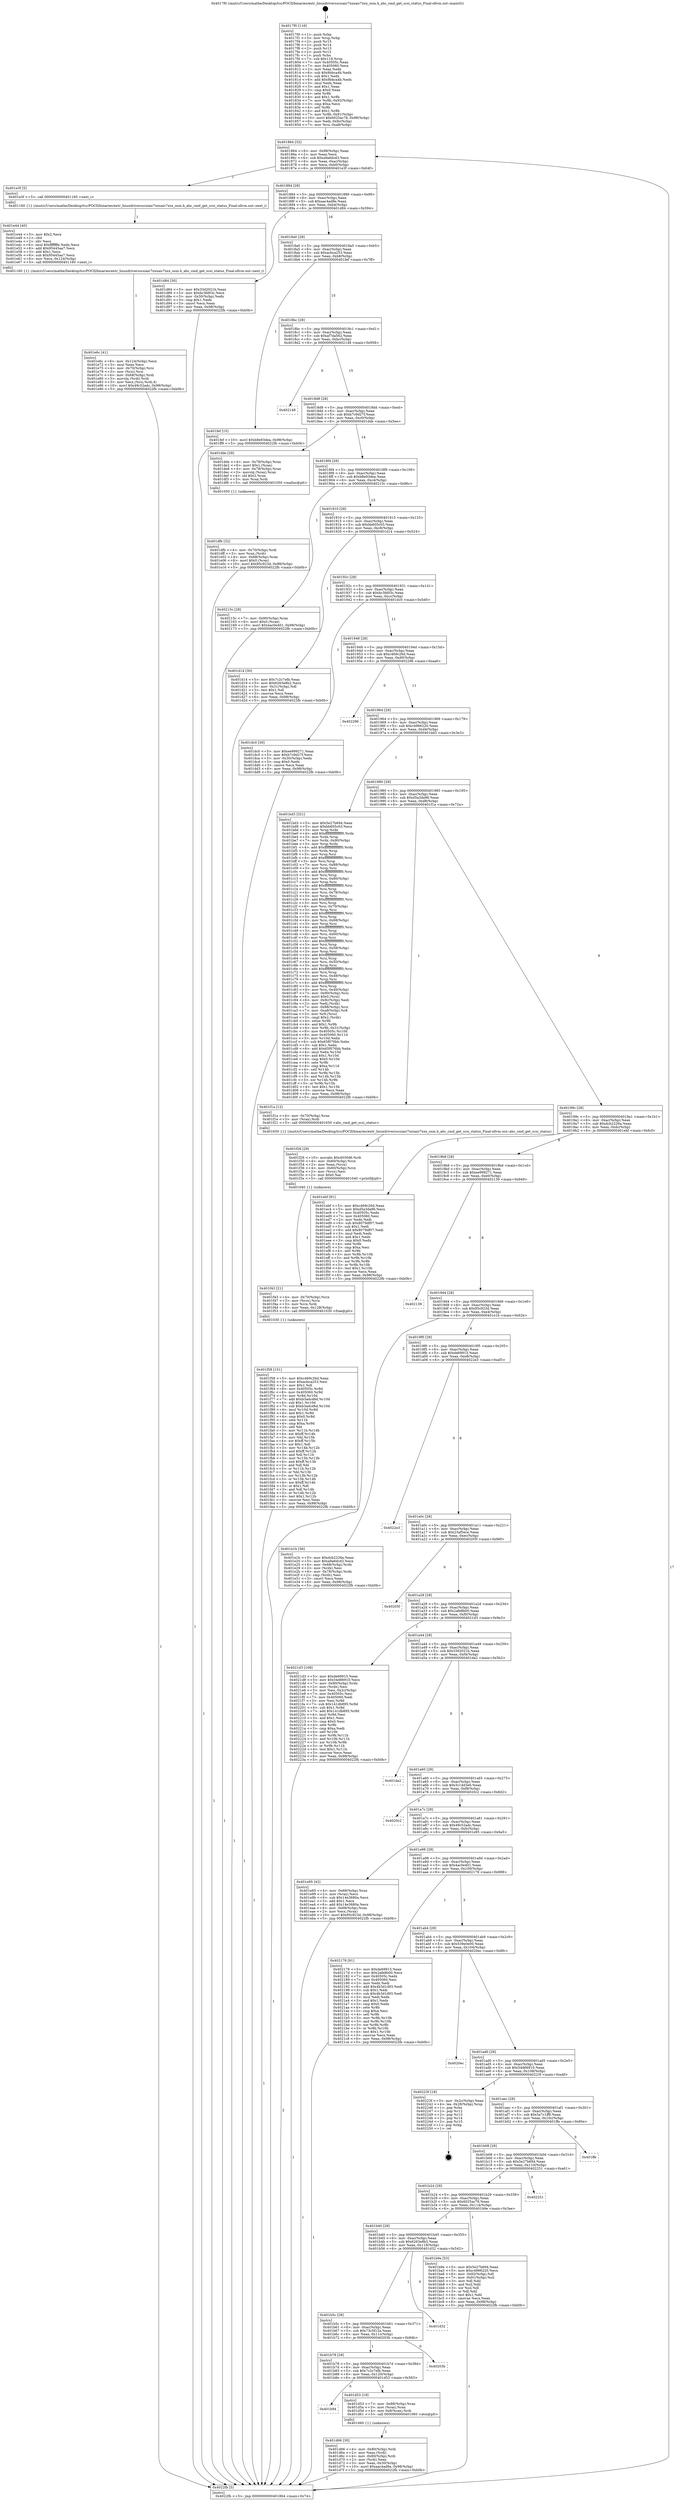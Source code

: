 digraph "0x4017f0" {
  label = "0x4017f0 (/mnt/c/Users/mathe/Desktop/tcc/POCII/binaries/extr_linuxdriversscsiaic7xxxaic7xxx_osm.h_ahc_cmd_get_scsi_status_Final-ollvm.out::main(0))"
  labelloc = "t"
  node[shape=record]

  Entry [label="",width=0.3,height=0.3,shape=circle,fillcolor=black,style=filled]
  "0x401864" [label="{
     0x401864 [32]\l
     | [instrs]\l
     &nbsp;&nbsp;0x401864 \<+6\>: mov -0x98(%rbp),%eax\l
     &nbsp;&nbsp;0x40186a \<+2\>: mov %eax,%ecx\l
     &nbsp;&nbsp;0x40186c \<+6\>: sub $0xa9a6dcd3,%ecx\l
     &nbsp;&nbsp;0x401872 \<+6\>: mov %eax,-0xac(%rbp)\l
     &nbsp;&nbsp;0x401878 \<+6\>: mov %ecx,-0xb0(%rbp)\l
     &nbsp;&nbsp;0x40187e \<+6\>: je 0000000000401e3f \<main+0x64f\>\l
  }"]
  "0x401e3f" [label="{
     0x401e3f [5]\l
     | [instrs]\l
     &nbsp;&nbsp;0x401e3f \<+5\>: call 0000000000401160 \<next_i\>\l
     | [calls]\l
     &nbsp;&nbsp;0x401160 \{1\} (/mnt/c/Users/mathe/Desktop/tcc/POCII/binaries/extr_linuxdriversscsiaic7xxxaic7xxx_osm.h_ahc_cmd_get_scsi_status_Final-ollvm.out::next_i)\l
  }"]
  "0x401884" [label="{
     0x401884 [28]\l
     | [instrs]\l
     &nbsp;&nbsp;0x401884 \<+5\>: jmp 0000000000401889 \<main+0x99\>\l
     &nbsp;&nbsp;0x401889 \<+6\>: mov -0xac(%rbp),%eax\l
     &nbsp;&nbsp;0x40188f \<+5\>: sub $0xaac4ad8e,%eax\l
     &nbsp;&nbsp;0x401894 \<+6\>: mov %eax,-0xb4(%rbp)\l
     &nbsp;&nbsp;0x40189a \<+6\>: je 0000000000401d84 \<main+0x594\>\l
  }"]
  Exit [label="",width=0.3,height=0.3,shape=circle,fillcolor=black,style=filled,peripheries=2]
  "0x401d84" [label="{
     0x401d84 [30]\l
     | [instrs]\l
     &nbsp;&nbsp;0x401d84 \<+5\>: mov $0x33d2021b,%eax\l
     &nbsp;&nbsp;0x401d89 \<+5\>: mov $0xbc3fd03c,%ecx\l
     &nbsp;&nbsp;0x401d8e \<+3\>: mov -0x30(%rbp),%edx\l
     &nbsp;&nbsp;0x401d91 \<+3\>: cmp $0x1,%edx\l
     &nbsp;&nbsp;0x401d94 \<+3\>: cmovl %ecx,%eax\l
     &nbsp;&nbsp;0x401d97 \<+6\>: mov %eax,-0x98(%rbp)\l
     &nbsp;&nbsp;0x401d9d \<+5\>: jmp 00000000004022fb \<main+0xb0b\>\l
  }"]
  "0x4018a0" [label="{
     0x4018a0 [28]\l
     | [instrs]\l
     &nbsp;&nbsp;0x4018a0 \<+5\>: jmp 00000000004018a5 \<main+0xb5\>\l
     &nbsp;&nbsp;0x4018a5 \<+6\>: mov -0xac(%rbp),%eax\l
     &nbsp;&nbsp;0x4018ab \<+5\>: sub $0xacbca253,%eax\l
     &nbsp;&nbsp;0x4018b0 \<+6\>: mov %eax,-0xb8(%rbp)\l
     &nbsp;&nbsp;0x4018b6 \<+6\>: je 0000000000401fef \<main+0x7ff\>\l
  }"]
  "0x401f58" [label="{
     0x401f58 [151]\l
     | [instrs]\l
     &nbsp;&nbsp;0x401f58 \<+5\>: mov $0xc469c26d,%eax\l
     &nbsp;&nbsp;0x401f5d \<+5\>: mov $0xacbca253,%esi\l
     &nbsp;&nbsp;0x401f62 \<+2\>: mov $0x1,%dl\l
     &nbsp;&nbsp;0x401f64 \<+8\>: mov 0x40505c,%r8d\l
     &nbsp;&nbsp;0x401f6c \<+8\>: mov 0x405060,%r9d\l
     &nbsp;&nbsp;0x401f74 \<+3\>: mov %r8d,%r10d\l
     &nbsp;&nbsp;0x401f77 \<+7\>: add $0xb3adcd6d,%r10d\l
     &nbsp;&nbsp;0x401f7e \<+4\>: sub $0x1,%r10d\l
     &nbsp;&nbsp;0x401f82 \<+7\>: sub $0xb3adcd6d,%r10d\l
     &nbsp;&nbsp;0x401f89 \<+4\>: imul %r10d,%r8d\l
     &nbsp;&nbsp;0x401f8d \<+4\>: and $0x1,%r8d\l
     &nbsp;&nbsp;0x401f91 \<+4\>: cmp $0x0,%r8d\l
     &nbsp;&nbsp;0x401f95 \<+4\>: sete %r11b\l
     &nbsp;&nbsp;0x401f99 \<+4\>: cmp $0xa,%r9d\l
     &nbsp;&nbsp;0x401f9d \<+3\>: setl %bl\l
     &nbsp;&nbsp;0x401fa0 \<+3\>: mov %r11b,%r14b\l
     &nbsp;&nbsp;0x401fa3 \<+4\>: xor $0xff,%r14b\l
     &nbsp;&nbsp;0x401fa7 \<+3\>: mov %bl,%r15b\l
     &nbsp;&nbsp;0x401faa \<+4\>: xor $0xff,%r15b\l
     &nbsp;&nbsp;0x401fae \<+3\>: xor $0x1,%dl\l
     &nbsp;&nbsp;0x401fb1 \<+3\>: mov %r14b,%r12b\l
     &nbsp;&nbsp;0x401fb4 \<+4\>: and $0xff,%r12b\l
     &nbsp;&nbsp;0x401fb8 \<+3\>: and %dl,%r11b\l
     &nbsp;&nbsp;0x401fbb \<+3\>: mov %r15b,%r13b\l
     &nbsp;&nbsp;0x401fbe \<+4\>: and $0xff,%r13b\l
     &nbsp;&nbsp;0x401fc2 \<+2\>: and %dl,%bl\l
     &nbsp;&nbsp;0x401fc4 \<+3\>: or %r11b,%r12b\l
     &nbsp;&nbsp;0x401fc7 \<+3\>: or %bl,%r13b\l
     &nbsp;&nbsp;0x401fca \<+3\>: xor %r13b,%r12b\l
     &nbsp;&nbsp;0x401fcd \<+3\>: or %r15b,%r14b\l
     &nbsp;&nbsp;0x401fd0 \<+4\>: xor $0xff,%r14b\l
     &nbsp;&nbsp;0x401fd4 \<+3\>: or $0x1,%dl\l
     &nbsp;&nbsp;0x401fd7 \<+3\>: and %dl,%r14b\l
     &nbsp;&nbsp;0x401fda \<+3\>: or %r14b,%r12b\l
     &nbsp;&nbsp;0x401fdd \<+4\>: test $0x1,%r12b\l
     &nbsp;&nbsp;0x401fe1 \<+3\>: cmovne %esi,%eax\l
     &nbsp;&nbsp;0x401fe4 \<+6\>: mov %eax,-0x98(%rbp)\l
     &nbsp;&nbsp;0x401fea \<+5\>: jmp 00000000004022fb \<main+0xb0b\>\l
  }"]
  "0x401fef" [label="{
     0x401fef [15]\l
     | [instrs]\l
     &nbsp;&nbsp;0x401fef \<+10\>: movl $0xb8e93dea,-0x98(%rbp)\l
     &nbsp;&nbsp;0x401ff9 \<+5\>: jmp 00000000004022fb \<main+0xb0b\>\l
  }"]
  "0x4018bc" [label="{
     0x4018bc [28]\l
     | [instrs]\l
     &nbsp;&nbsp;0x4018bc \<+5\>: jmp 00000000004018c1 \<main+0xd1\>\l
     &nbsp;&nbsp;0x4018c1 \<+6\>: mov -0xac(%rbp),%eax\l
     &nbsp;&nbsp;0x4018c7 \<+5\>: sub $0xaf7da562,%eax\l
     &nbsp;&nbsp;0x4018cc \<+6\>: mov %eax,-0xbc(%rbp)\l
     &nbsp;&nbsp;0x4018d2 \<+6\>: je 0000000000402148 \<main+0x958\>\l
  }"]
  "0x401f43" [label="{
     0x401f43 [21]\l
     | [instrs]\l
     &nbsp;&nbsp;0x401f43 \<+4\>: mov -0x70(%rbp),%rcx\l
     &nbsp;&nbsp;0x401f47 \<+3\>: mov (%rcx),%rcx\l
     &nbsp;&nbsp;0x401f4a \<+3\>: mov %rcx,%rdi\l
     &nbsp;&nbsp;0x401f4d \<+6\>: mov %eax,-0x128(%rbp)\l
     &nbsp;&nbsp;0x401f53 \<+5\>: call 0000000000401030 \<free@plt\>\l
     | [calls]\l
     &nbsp;&nbsp;0x401030 \{1\} (unknown)\l
  }"]
  "0x402148" [label="{
     0x402148\l
  }", style=dashed]
  "0x4018d8" [label="{
     0x4018d8 [28]\l
     | [instrs]\l
     &nbsp;&nbsp;0x4018d8 \<+5\>: jmp 00000000004018dd \<main+0xed\>\l
     &nbsp;&nbsp;0x4018dd \<+6\>: mov -0xac(%rbp),%eax\l
     &nbsp;&nbsp;0x4018e3 \<+5\>: sub $0xb7c9d27f,%eax\l
     &nbsp;&nbsp;0x4018e8 \<+6\>: mov %eax,-0xc0(%rbp)\l
     &nbsp;&nbsp;0x4018ee \<+6\>: je 0000000000401dde \<main+0x5ee\>\l
  }"]
  "0x401f26" [label="{
     0x401f26 [29]\l
     | [instrs]\l
     &nbsp;&nbsp;0x401f26 \<+10\>: movabs $0x4030d6,%rdi\l
     &nbsp;&nbsp;0x401f30 \<+4\>: mov -0x60(%rbp),%rcx\l
     &nbsp;&nbsp;0x401f34 \<+2\>: mov %eax,(%rcx)\l
     &nbsp;&nbsp;0x401f36 \<+4\>: mov -0x60(%rbp),%rcx\l
     &nbsp;&nbsp;0x401f3a \<+2\>: mov (%rcx),%esi\l
     &nbsp;&nbsp;0x401f3c \<+2\>: mov $0x0,%al\l
     &nbsp;&nbsp;0x401f3e \<+5\>: call 0000000000401040 \<printf@plt\>\l
     | [calls]\l
     &nbsp;&nbsp;0x401040 \{1\} (unknown)\l
  }"]
  "0x401dde" [label="{
     0x401dde [29]\l
     | [instrs]\l
     &nbsp;&nbsp;0x401dde \<+4\>: mov -0x78(%rbp),%rax\l
     &nbsp;&nbsp;0x401de2 \<+6\>: movl $0x1,(%rax)\l
     &nbsp;&nbsp;0x401de8 \<+4\>: mov -0x78(%rbp),%rax\l
     &nbsp;&nbsp;0x401dec \<+3\>: movslq (%rax),%rax\l
     &nbsp;&nbsp;0x401def \<+4\>: shl $0x2,%rax\l
     &nbsp;&nbsp;0x401df3 \<+3\>: mov %rax,%rdi\l
     &nbsp;&nbsp;0x401df6 \<+5\>: call 0000000000401050 \<malloc@plt\>\l
     | [calls]\l
     &nbsp;&nbsp;0x401050 \{1\} (unknown)\l
  }"]
  "0x4018f4" [label="{
     0x4018f4 [28]\l
     | [instrs]\l
     &nbsp;&nbsp;0x4018f4 \<+5\>: jmp 00000000004018f9 \<main+0x109\>\l
     &nbsp;&nbsp;0x4018f9 \<+6\>: mov -0xac(%rbp),%eax\l
     &nbsp;&nbsp;0x4018ff \<+5\>: sub $0xb8e93dea,%eax\l
     &nbsp;&nbsp;0x401904 \<+6\>: mov %eax,-0xc4(%rbp)\l
     &nbsp;&nbsp;0x40190a \<+6\>: je 000000000040215c \<main+0x96c\>\l
  }"]
  "0x401e6c" [label="{
     0x401e6c [41]\l
     | [instrs]\l
     &nbsp;&nbsp;0x401e6c \<+6\>: mov -0x124(%rbp),%ecx\l
     &nbsp;&nbsp;0x401e72 \<+3\>: imul %eax,%ecx\l
     &nbsp;&nbsp;0x401e75 \<+4\>: mov -0x70(%rbp),%rsi\l
     &nbsp;&nbsp;0x401e79 \<+3\>: mov (%rsi),%rsi\l
     &nbsp;&nbsp;0x401e7c \<+4\>: mov -0x68(%rbp),%rdi\l
     &nbsp;&nbsp;0x401e80 \<+3\>: movslq (%rdi),%rdi\l
     &nbsp;&nbsp;0x401e83 \<+3\>: mov %ecx,(%rsi,%rdi,4)\l
     &nbsp;&nbsp;0x401e86 \<+10\>: movl $0x49c52adc,-0x98(%rbp)\l
     &nbsp;&nbsp;0x401e90 \<+5\>: jmp 00000000004022fb \<main+0xb0b\>\l
  }"]
  "0x40215c" [label="{
     0x40215c [28]\l
     | [instrs]\l
     &nbsp;&nbsp;0x40215c \<+7\>: mov -0x90(%rbp),%rax\l
     &nbsp;&nbsp;0x402163 \<+6\>: movl $0x0,(%rax)\l
     &nbsp;&nbsp;0x402169 \<+10\>: movl $0x4ac0e401,-0x98(%rbp)\l
     &nbsp;&nbsp;0x402173 \<+5\>: jmp 00000000004022fb \<main+0xb0b\>\l
  }"]
  "0x401910" [label="{
     0x401910 [28]\l
     | [instrs]\l
     &nbsp;&nbsp;0x401910 \<+5\>: jmp 0000000000401915 \<main+0x125\>\l
     &nbsp;&nbsp;0x401915 \<+6\>: mov -0xac(%rbp),%eax\l
     &nbsp;&nbsp;0x40191b \<+5\>: sub $0xbb605c03,%eax\l
     &nbsp;&nbsp;0x401920 \<+6\>: mov %eax,-0xc8(%rbp)\l
     &nbsp;&nbsp;0x401926 \<+6\>: je 0000000000401d14 \<main+0x524\>\l
  }"]
  "0x401e44" [label="{
     0x401e44 [40]\l
     | [instrs]\l
     &nbsp;&nbsp;0x401e44 \<+5\>: mov $0x2,%ecx\l
     &nbsp;&nbsp;0x401e49 \<+1\>: cltd\l
     &nbsp;&nbsp;0x401e4a \<+2\>: idiv %ecx\l
     &nbsp;&nbsp;0x401e4c \<+6\>: imul $0xfffffffe,%edx,%ecx\l
     &nbsp;&nbsp;0x401e52 \<+6\>: add $0x95445aa7,%ecx\l
     &nbsp;&nbsp;0x401e58 \<+3\>: add $0x1,%ecx\l
     &nbsp;&nbsp;0x401e5b \<+6\>: sub $0x95445aa7,%ecx\l
     &nbsp;&nbsp;0x401e61 \<+6\>: mov %ecx,-0x124(%rbp)\l
     &nbsp;&nbsp;0x401e67 \<+5\>: call 0000000000401160 \<next_i\>\l
     | [calls]\l
     &nbsp;&nbsp;0x401160 \{1\} (/mnt/c/Users/mathe/Desktop/tcc/POCII/binaries/extr_linuxdriversscsiaic7xxxaic7xxx_osm.h_ahc_cmd_get_scsi_status_Final-ollvm.out::next_i)\l
  }"]
  "0x401d14" [label="{
     0x401d14 [30]\l
     | [instrs]\l
     &nbsp;&nbsp;0x401d14 \<+5\>: mov $0x7c2c7efb,%eax\l
     &nbsp;&nbsp;0x401d19 \<+5\>: mov $0x6263e8b2,%ecx\l
     &nbsp;&nbsp;0x401d1e \<+3\>: mov -0x31(%rbp),%dl\l
     &nbsp;&nbsp;0x401d21 \<+3\>: test $0x1,%dl\l
     &nbsp;&nbsp;0x401d24 \<+3\>: cmovne %ecx,%eax\l
     &nbsp;&nbsp;0x401d27 \<+6\>: mov %eax,-0x98(%rbp)\l
     &nbsp;&nbsp;0x401d2d \<+5\>: jmp 00000000004022fb \<main+0xb0b\>\l
  }"]
  "0x40192c" [label="{
     0x40192c [28]\l
     | [instrs]\l
     &nbsp;&nbsp;0x40192c \<+5\>: jmp 0000000000401931 \<main+0x141\>\l
     &nbsp;&nbsp;0x401931 \<+6\>: mov -0xac(%rbp),%eax\l
     &nbsp;&nbsp;0x401937 \<+5\>: sub $0xbc3fd03c,%eax\l
     &nbsp;&nbsp;0x40193c \<+6\>: mov %eax,-0xcc(%rbp)\l
     &nbsp;&nbsp;0x401942 \<+6\>: je 0000000000401dc0 \<main+0x5d0\>\l
  }"]
  "0x401dfb" [label="{
     0x401dfb [32]\l
     | [instrs]\l
     &nbsp;&nbsp;0x401dfb \<+4\>: mov -0x70(%rbp),%rdi\l
     &nbsp;&nbsp;0x401dff \<+3\>: mov %rax,(%rdi)\l
     &nbsp;&nbsp;0x401e02 \<+4\>: mov -0x68(%rbp),%rax\l
     &nbsp;&nbsp;0x401e06 \<+6\>: movl $0x0,(%rax)\l
     &nbsp;&nbsp;0x401e0c \<+10\>: movl $0x95c923d,-0x98(%rbp)\l
     &nbsp;&nbsp;0x401e16 \<+5\>: jmp 00000000004022fb \<main+0xb0b\>\l
  }"]
  "0x401dc0" [label="{
     0x401dc0 [30]\l
     | [instrs]\l
     &nbsp;&nbsp;0x401dc0 \<+5\>: mov $0xee999271,%eax\l
     &nbsp;&nbsp;0x401dc5 \<+5\>: mov $0xb7c9d27f,%ecx\l
     &nbsp;&nbsp;0x401dca \<+3\>: mov -0x30(%rbp),%edx\l
     &nbsp;&nbsp;0x401dcd \<+3\>: cmp $0x0,%edx\l
     &nbsp;&nbsp;0x401dd0 \<+3\>: cmove %ecx,%eax\l
     &nbsp;&nbsp;0x401dd3 \<+6\>: mov %eax,-0x98(%rbp)\l
     &nbsp;&nbsp;0x401dd9 \<+5\>: jmp 00000000004022fb \<main+0xb0b\>\l
  }"]
  "0x401948" [label="{
     0x401948 [28]\l
     | [instrs]\l
     &nbsp;&nbsp;0x401948 \<+5\>: jmp 000000000040194d \<main+0x15d\>\l
     &nbsp;&nbsp;0x40194d \<+6\>: mov -0xac(%rbp),%eax\l
     &nbsp;&nbsp;0x401953 \<+5\>: sub $0xc469c26d,%eax\l
     &nbsp;&nbsp;0x401958 \<+6\>: mov %eax,-0xd0(%rbp)\l
     &nbsp;&nbsp;0x40195e \<+6\>: je 0000000000402296 \<main+0xaa6\>\l
  }"]
  "0x401d66" [label="{
     0x401d66 [30]\l
     | [instrs]\l
     &nbsp;&nbsp;0x401d66 \<+4\>: mov -0x80(%rbp),%rdi\l
     &nbsp;&nbsp;0x401d6a \<+2\>: mov %eax,(%rdi)\l
     &nbsp;&nbsp;0x401d6c \<+4\>: mov -0x80(%rbp),%rdi\l
     &nbsp;&nbsp;0x401d70 \<+2\>: mov (%rdi),%eax\l
     &nbsp;&nbsp;0x401d72 \<+3\>: mov %eax,-0x30(%rbp)\l
     &nbsp;&nbsp;0x401d75 \<+10\>: movl $0xaac4ad8e,-0x98(%rbp)\l
     &nbsp;&nbsp;0x401d7f \<+5\>: jmp 00000000004022fb \<main+0xb0b\>\l
  }"]
  "0x402296" [label="{
     0x402296\l
  }", style=dashed]
  "0x401964" [label="{
     0x401964 [28]\l
     | [instrs]\l
     &nbsp;&nbsp;0x401964 \<+5\>: jmp 0000000000401969 \<main+0x179\>\l
     &nbsp;&nbsp;0x401969 \<+6\>: mov -0xac(%rbp),%eax\l
     &nbsp;&nbsp;0x40196f \<+5\>: sub $0xc4966220,%eax\l
     &nbsp;&nbsp;0x401974 \<+6\>: mov %eax,-0xd4(%rbp)\l
     &nbsp;&nbsp;0x40197a \<+6\>: je 0000000000401bd3 \<main+0x3e3\>\l
  }"]
  "0x401b94" [label="{
     0x401b94\l
  }", style=dashed]
  "0x401bd3" [label="{
     0x401bd3 [321]\l
     | [instrs]\l
     &nbsp;&nbsp;0x401bd3 \<+5\>: mov $0x5e27b694,%eax\l
     &nbsp;&nbsp;0x401bd8 \<+5\>: mov $0xbb605c03,%ecx\l
     &nbsp;&nbsp;0x401bdd \<+3\>: mov %rsp,%rdx\l
     &nbsp;&nbsp;0x401be0 \<+4\>: add $0xfffffffffffffff0,%rdx\l
     &nbsp;&nbsp;0x401be4 \<+3\>: mov %rdx,%rsp\l
     &nbsp;&nbsp;0x401be7 \<+7\>: mov %rdx,-0x90(%rbp)\l
     &nbsp;&nbsp;0x401bee \<+3\>: mov %rsp,%rdx\l
     &nbsp;&nbsp;0x401bf1 \<+4\>: add $0xfffffffffffffff0,%rdx\l
     &nbsp;&nbsp;0x401bf5 \<+3\>: mov %rdx,%rsp\l
     &nbsp;&nbsp;0x401bf8 \<+3\>: mov %rsp,%rsi\l
     &nbsp;&nbsp;0x401bfb \<+4\>: add $0xfffffffffffffff0,%rsi\l
     &nbsp;&nbsp;0x401bff \<+3\>: mov %rsi,%rsp\l
     &nbsp;&nbsp;0x401c02 \<+7\>: mov %rsi,-0x88(%rbp)\l
     &nbsp;&nbsp;0x401c09 \<+3\>: mov %rsp,%rsi\l
     &nbsp;&nbsp;0x401c0c \<+4\>: add $0xfffffffffffffff0,%rsi\l
     &nbsp;&nbsp;0x401c10 \<+3\>: mov %rsi,%rsp\l
     &nbsp;&nbsp;0x401c13 \<+4\>: mov %rsi,-0x80(%rbp)\l
     &nbsp;&nbsp;0x401c17 \<+3\>: mov %rsp,%rsi\l
     &nbsp;&nbsp;0x401c1a \<+4\>: add $0xfffffffffffffff0,%rsi\l
     &nbsp;&nbsp;0x401c1e \<+3\>: mov %rsi,%rsp\l
     &nbsp;&nbsp;0x401c21 \<+4\>: mov %rsi,-0x78(%rbp)\l
     &nbsp;&nbsp;0x401c25 \<+3\>: mov %rsp,%rsi\l
     &nbsp;&nbsp;0x401c28 \<+4\>: add $0xfffffffffffffff0,%rsi\l
     &nbsp;&nbsp;0x401c2c \<+3\>: mov %rsi,%rsp\l
     &nbsp;&nbsp;0x401c2f \<+4\>: mov %rsi,-0x70(%rbp)\l
     &nbsp;&nbsp;0x401c33 \<+3\>: mov %rsp,%rsi\l
     &nbsp;&nbsp;0x401c36 \<+4\>: add $0xfffffffffffffff0,%rsi\l
     &nbsp;&nbsp;0x401c3a \<+3\>: mov %rsi,%rsp\l
     &nbsp;&nbsp;0x401c3d \<+4\>: mov %rsi,-0x68(%rbp)\l
     &nbsp;&nbsp;0x401c41 \<+3\>: mov %rsp,%rsi\l
     &nbsp;&nbsp;0x401c44 \<+4\>: add $0xfffffffffffffff0,%rsi\l
     &nbsp;&nbsp;0x401c48 \<+3\>: mov %rsi,%rsp\l
     &nbsp;&nbsp;0x401c4b \<+4\>: mov %rsi,-0x60(%rbp)\l
     &nbsp;&nbsp;0x401c4f \<+3\>: mov %rsp,%rsi\l
     &nbsp;&nbsp;0x401c52 \<+4\>: add $0xfffffffffffffff0,%rsi\l
     &nbsp;&nbsp;0x401c56 \<+3\>: mov %rsi,%rsp\l
     &nbsp;&nbsp;0x401c59 \<+4\>: mov %rsi,-0x58(%rbp)\l
     &nbsp;&nbsp;0x401c5d \<+3\>: mov %rsp,%rsi\l
     &nbsp;&nbsp;0x401c60 \<+4\>: add $0xfffffffffffffff0,%rsi\l
     &nbsp;&nbsp;0x401c64 \<+3\>: mov %rsi,%rsp\l
     &nbsp;&nbsp;0x401c67 \<+4\>: mov %rsi,-0x50(%rbp)\l
     &nbsp;&nbsp;0x401c6b \<+3\>: mov %rsp,%rsi\l
     &nbsp;&nbsp;0x401c6e \<+4\>: add $0xfffffffffffffff0,%rsi\l
     &nbsp;&nbsp;0x401c72 \<+3\>: mov %rsi,%rsp\l
     &nbsp;&nbsp;0x401c75 \<+4\>: mov %rsi,-0x48(%rbp)\l
     &nbsp;&nbsp;0x401c79 \<+3\>: mov %rsp,%rsi\l
     &nbsp;&nbsp;0x401c7c \<+4\>: add $0xfffffffffffffff0,%rsi\l
     &nbsp;&nbsp;0x401c80 \<+3\>: mov %rsi,%rsp\l
     &nbsp;&nbsp;0x401c83 \<+4\>: mov %rsi,-0x40(%rbp)\l
     &nbsp;&nbsp;0x401c87 \<+7\>: mov -0x90(%rbp),%rsi\l
     &nbsp;&nbsp;0x401c8e \<+6\>: movl $0x0,(%rsi)\l
     &nbsp;&nbsp;0x401c94 \<+6\>: mov -0x9c(%rbp),%edi\l
     &nbsp;&nbsp;0x401c9a \<+2\>: mov %edi,(%rdx)\l
     &nbsp;&nbsp;0x401c9c \<+7\>: mov -0x88(%rbp),%rsi\l
     &nbsp;&nbsp;0x401ca3 \<+7\>: mov -0xa8(%rbp),%r8\l
     &nbsp;&nbsp;0x401caa \<+3\>: mov %r8,(%rsi)\l
     &nbsp;&nbsp;0x401cad \<+3\>: cmpl $0x2,(%rdx)\l
     &nbsp;&nbsp;0x401cb0 \<+4\>: setne %r9b\l
     &nbsp;&nbsp;0x401cb4 \<+4\>: and $0x1,%r9b\l
     &nbsp;&nbsp;0x401cb8 \<+4\>: mov %r9b,-0x31(%rbp)\l
     &nbsp;&nbsp;0x401cbc \<+8\>: mov 0x40505c,%r10d\l
     &nbsp;&nbsp;0x401cc4 \<+8\>: mov 0x405060,%r11d\l
     &nbsp;&nbsp;0x401ccc \<+3\>: mov %r10d,%ebx\l
     &nbsp;&nbsp;0x401ccf \<+6\>: sub $0x65f076bb,%ebx\l
     &nbsp;&nbsp;0x401cd5 \<+3\>: sub $0x1,%ebx\l
     &nbsp;&nbsp;0x401cd8 \<+6\>: add $0x65f076bb,%ebx\l
     &nbsp;&nbsp;0x401cde \<+4\>: imul %ebx,%r10d\l
     &nbsp;&nbsp;0x401ce2 \<+4\>: and $0x1,%r10d\l
     &nbsp;&nbsp;0x401ce6 \<+4\>: cmp $0x0,%r10d\l
     &nbsp;&nbsp;0x401cea \<+4\>: sete %r9b\l
     &nbsp;&nbsp;0x401cee \<+4\>: cmp $0xa,%r11d\l
     &nbsp;&nbsp;0x401cf2 \<+4\>: setl %r14b\l
     &nbsp;&nbsp;0x401cf6 \<+3\>: mov %r9b,%r15b\l
     &nbsp;&nbsp;0x401cf9 \<+3\>: and %r14b,%r15b\l
     &nbsp;&nbsp;0x401cfc \<+3\>: xor %r14b,%r9b\l
     &nbsp;&nbsp;0x401cff \<+3\>: or %r9b,%r15b\l
     &nbsp;&nbsp;0x401d02 \<+4\>: test $0x1,%r15b\l
     &nbsp;&nbsp;0x401d06 \<+3\>: cmovne %ecx,%eax\l
     &nbsp;&nbsp;0x401d09 \<+6\>: mov %eax,-0x98(%rbp)\l
     &nbsp;&nbsp;0x401d0f \<+5\>: jmp 00000000004022fb \<main+0xb0b\>\l
  }"]
  "0x401980" [label="{
     0x401980 [28]\l
     | [instrs]\l
     &nbsp;&nbsp;0x401980 \<+5\>: jmp 0000000000401985 \<main+0x195\>\l
     &nbsp;&nbsp;0x401985 \<+6\>: mov -0xac(%rbp),%eax\l
     &nbsp;&nbsp;0x40198b \<+5\>: sub $0xd5a3da96,%eax\l
     &nbsp;&nbsp;0x401990 \<+6\>: mov %eax,-0xd8(%rbp)\l
     &nbsp;&nbsp;0x401996 \<+6\>: je 0000000000401f1a \<main+0x72a\>\l
  }"]
  "0x401d53" [label="{
     0x401d53 [19]\l
     | [instrs]\l
     &nbsp;&nbsp;0x401d53 \<+7\>: mov -0x88(%rbp),%rax\l
     &nbsp;&nbsp;0x401d5a \<+3\>: mov (%rax),%rax\l
     &nbsp;&nbsp;0x401d5d \<+4\>: mov 0x8(%rax),%rdi\l
     &nbsp;&nbsp;0x401d61 \<+5\>: call 0000000000401060 \<atoi@plt\>\l
     | [calls]\l
     &nbsp;&nbsp;0x401060 \{1\} (unknown)\l
  }"]
  "0x401f1a" [label="{
     0x401f1a [12]\l
     | [instrs]\l
     &nbsp;&nbsp;0x401f1a \<+4\>: mov -0x70(%rbp),%rax\l
     &nbsp;&nbsp;0x401f1e \<+3\>: mov (%rax),%rdi\l
     &nbsp;&nbsp;0x401f21 \<+5\>: call 0000000000401650 \<ahc_cmd_get_scsi_status\>\l
     | [calls]\l
     &nbsp;&nbsp;0x401650 \{1\} (/mnt/c/Users/mathe/Desktop/tcc/POCII/binaries/extr_linuxdriversscsiaic7xxxaic7xxx_osm.h_ahc_cmd_get_scsi_status_Final-ollvm.out::ahc_cmd_get_scsi_status)\l
  }"]
  "0x40199c" [label="{
     0x40199c [28]\l
     | [instrs]\l
     &nbsp;&nbsp;0x40199c \<+5\>: jmp 00000000004019a1 \<main+0x1b1\>\l
     &nbsp;&nbsp;0x4019a1 \<+6\>: mov -0xac(%rbp),%eax\l
     &nbsp;&nbsp;0x4019a7 \<+5\>: sub $0xdcb2226a,%eax\l
     &nbsp;&nbsp;0x4019ac \<+6\>: mov %eax,-0xdc(%rbp)\l
     &nbsp;&nbsp;0x4019b2 \<+6\>: je 0000000000401ebf \<main+0x6cf\>\l
  }"]
  "0x401b78" [label="{
     0x401b78 [28]\l
     | [instrs]\l
     &nbsp;&nbsp;0x401b78 \<+5\>: jmp 0000000000401b7d \<main+0x38d\>\l
     &nbsp;&nbsp;0x401b7d \<+6\>: mov -0xac(%rbp),%eax\l
     &nbsp;&nbsp;0x401b83 \<+5\>: sub $0x7c2c7efb,%eax\l
     &nbsp;&nbsp;0x401b88 \<+6\>: mov %eax,-0x120(%rbp)\l
     &nbsp;&nbsp;0x401b8e \<+6\>: je 0000000000401d53 \<main+0x563\>\l
  }"]
  "0x401ebf" [label="{
     0x401ebf [91]\l
     | [instrs]\l
     &nbsp;&nbsp;0x401ebf \<+5\>: mov $0xc469c26d,%eax\l
     &nbsp;&nbsp;0x401ec4 \<+5\>: mov $0xd5a3da96,%ecx\l
     &nbsp;&nbsp;0x401ec9 \<+7\>: mov 0x40505c,%edx\l
     &nbsp;&nbsp;0x401ed0 \<+7\>: mov 0x405060,%esi\l
     &nbsp;&nbsp;0x401ed7 \<+2\>: mov %edx,%edi\l
     &nbsp;&nbsp;0x401ed9 \<+6\>: sub $0x8079df07,%edi\l
     &nbsp;&nbsp;0x401edf \<+3\>: sub $0x1,%edi\l
     &nbsp;&nbsp;0x401ee2 \<+6\>: add $0x8079df07,%edi\l
     &nbsp;&nbsp;0x401ee8 \<+3\>: imul %edi,%edx\l
     &nbsp;&nbsp;0x401eeb \<+3\>: and $0x1,%edx\l
     &nbsp;&nbsp;0x401eee \<+3\>: cmp $0x0,%edx\l
     &nbsp;&nbsp;0x401ef1 \<+4\>: sete %r8b\l
     &nbsp;&nbsp;0x401ef5 \<+3\>: cmp $0xa,%esi\l
     &nbsp;&nbsp;0x401ef8 \<+4\>: setl %r9b\l
     &nbsp;&nbsp;0x401efc \<+3\>: mov %r8b,%r10b\l
     &nbsp;&nbsp;0x401eff \<+3\>: and %r9b,%r10b\l
     &nbsp;&nbsp;0x401f02 \<+3\>: xor %r9b,%r8b\l
     &nbsp;&nbsp;0x401f05 \<+3\>: or %r8b,%r10b\l
     &nbsp;&nbsp;0x401f08 \<+4\>: test $0x1,%r10b\l
     &nbsp;&nbsp;0x401f0c \<+3\>: cmovne %ecx,%eax\l
     &nbsp;&nbsp;0x401f0f \<+6\>: mov %eax,-0x98(%rbp)\l
     &nbsp;&nbsp;0x401f15 \<+5\>: jmp 00000000004022fb \<main+0xb0b\>\l
  }"]
  "0x4019b8" [label="{
     0x4019b8 [28]\l
     | [instrs]\l
     &nbsp;&nbsp;0x4019b8 \<+5\>: jmp 00000000004019bd \<main+0x1cd\>\l
     &nbsp;&nbsp;0x4019bd \<+6\>: mov -0xac(%rbp),%eax\l
     &nbsp;&nbsp;0x4019c3 \<+5\>: sub $0xee999271,%eax\l
     &nbsp;&nbsp;0x4019c8 \<+6\>: mov %eax,-0xe0(%rbp)\l
     &nbsp;&nbsp;0x4019ce \<+6\>: je 0000000000402139 \<main+0x949\>\l
  }"]
  "0x40203b" [label="{
     0x40203b\l
  }", style=dashed]
  "0x402139" [label="{
     0x402139\l
  }", style=dashed]
  "0x4019d4" [label="{
     0x4019d4 [28]\l
     | [instrs]\l
     &nbsp;&nbsp;0x4019d4 \<+5\>: jmp 00000000004019d9 \<main+0x1e9\>\l
     &nbsp;&nbsp;0x4019d9 \<+6\>: mov -0xac(%rbp),%eax\l
     &nbsp;&nbsp;0x4019df \<+5\>: sub $0x95c923d,%eax\l
     &nbsp;&nbsp;0x4019e4 \<+6\>: mov %eax,-0xe4(%rbp)\l
     &nbsp;&nbsp;0x4019ea \<+6\>: je 0000000000401e1b \<main+0x62b\>\l
  }"]
  "0x401b5c" [label="{
     0x401b5c [28]\l
     | [instrs]\l
     &nbsp;&nbsp;0x401b5c \<+5\>: jmp 0000000000401b61 \<main+0x371\>\l
     &nbsp;&nbsp;0x401b61 \<+6\>: mov -0xac(%rbp),%eax\l
     &nbsp;&nbsp;0x401b67 \<+5\>: sub $0x73c5f12a,%eax\l
     &nbsp;&nbsp;0x401b6c \<+6\>: mov %eax,-0x11c(%rbp)\l
     &nbsp;&nbsp;0x401b72 \<+6\>: je 000000000040203b \<main+0x84b\>\l
  }"]
  "0x401e1b" [label="{
     0x401e1b [36]\l
     | [instrs]\l
     &nbsp;&nbsp;0x401e1b \<+5\>: mov $0xdcb2226a,%eax\l
     &nbsp;&nbsp;0x401e20 \<+5\>: mov $0xa9a6dcd3,%ecx\l
     &nbsp;&nbsp;0x401e25 \<+4\>: mov -0x68(%rbp),%rdx\l
     &nbsp;&nbsp;0x401e29 \<+2\>: mov (%rdx),%esi\l
     &nbsp;&nbsp;0x401e2b \<+4\>: mov -0x78(%rbp),%rdx\l
     &nbsp;&nbsp;0x401e2f \<+2\>: cmp (%rdx),%esi\l
     &nbsp;&nbsp;0x401e31 \<+3\>: cmovl %ecx,%eax\l
     &nbsp;&nbsp;0x401e34 \<+6\>: mov %eax,-0x98(%rbp)\l
     &nbsp;&nbsp;0x401e3a \<+5\>: jmp 00000000004022fb \<main+0xb0b\>\l
  }"]
  "0x4019f0" [label="{
     0x4019f0 [28]\l
     | [instrs]\l
     &nbsp;&nbsp;0x4019f0 \<+5\>: jmp 00000000004019f5 \<main+0x205\>\l
     &nbsp;&nbsp;0x4019f5 \<+6\>: mov -0xac(%rbp),%eax\l
     &nbsp;&nbsp;0x4019fb \<+5\>: sub $0xde69915,%eax\l
     &nbsp;&nbsp;0x401a00 \<+6\>: mov %eax,-0xe8(%rbp)\l
     &nbsp;&nbsp;0x401a06 \<+6\>: je 00000000004022e3 \<main+0xaf3\>\l
  }"]
  "0x401d32" [label="{
     0x401d32\l
  }", style=dashed]
  "0x4022e3" [label="{
     0x4022e3\l
  }", style=dashed]
  "0x401a0c" [label="{
     0x401a0c [28]\l
     | [instrs]\l
     &nbsp;&nbsp;0x401a0c \<+5\>: jmp 0000000000401a11 \<main+0x221\>\l
     &nbsp;&nbsp;0x401a11 \<+6\>: mov -0xac(%rbp),%eax\l
     &nbsp;&nbsp;0x401a17 \<+5\>: sub $0x23af5ece,%eax\l
     &nbsp;&nbsp;0x401a1c \<+6\>: mov %eax,-0xec(%rbp)\l
     &nbsp;&nbsp;0x401a22 \<+6\>: je 000000000040205f \<main+0x86f\>\l
  }"]
  "0x4017f0" [label="{
     0x4017f0 [116]\l
     | [instrs]\l
     &nbsp;&nbsp;0x4017f0 \<+1\>: push %rbp\l
     &nbsp;&nbsp;0x4017f1 \<+3\>: mov %rsp,%rbp\l
     &nbsp;&nbsp;0x4017f4 \<+2\>: push %r15\l
     &nbsp;&nbsp;0x4017f6 \<+2\>: push %r14\l
     &nbsp;&nbsp;0x4017f8 \<+2\>: push %r13\l
     &nbsp;&nbsp;0x4017fa \<+2\>: push %r12\l
     &nbsp;&nbsp;0x4017fc \<+1\>: push %rbx\l
     &nbsp;&nbsp;0x4017fd \<+7\>: sub $0x118,%rsp\l
     &nbsp;&nbsp;0x401804 \<+7\>: mov 0x40505c,%eax\l
     &nbsp;&nbsp;0x40180b \<+7\>: mov 0x405060,%ecx\l
     &nbsp;&nbsp;0x401812 \<+2\>: mov %eax,%edx\l
     &nbsp;&nbsp;0x401814 \<+6\>: sub $0x9bbca4b,%edx\l
     &nbsp;&nbsp;0x40181a \<+3\>: sub $0x1,%edx\l
     &nbsp;&nbsp;0x40181d \<+6\>: add $0x9bbca4b,%edx\l
     &nbsp;&nbsp;0x401823 \<+3\>: imul %edx,%eax\l
     &nbsp;&nbsp;0x401826 \<+3\>: and $0x1,%eax\l
     &nbsp;&nbsp;0x401829 \<+3\>: cmp $0x0,%eax\l
     &nbsp;&nbsp;0x40182c \<+4\>: sete %r8b\l
     &nbsp;&nbsp;0x401830 \<+4\>: and $0x1,%r8b\l
     &nbsp;&nbsp;0x401834 \<+7\>: mov %r8b,-0x92(%rbp)\l
     &nbsp;&nbsp;0x40183b \<+3\>: cmp $0xa,%ecx\l
     &nbsp;&nbsp;0x40183e \<+4\>: setl %r8b\l
     &nbsp;&nbsp;0x401842 \<+4\>: and $0x1,%r8b\l
     &nbsp;&nbsp;0x401846 \<+7\>: mov %r8b,-0x91(%rbp)\l
     &nbsp;&nbsp;0x40184d \<+10\>: movl $0x6025ac78,-0x98(%rbp)\l
     &nbsp;&nbsp;0x401857 \<+6\>: mov %edi,-0x9c(%rbp)\l
     &nbsp;&nbsp;0x40185d \<+7\>: mov %rsi,-0xa8(%rbp)\l
  }"]
  "0x40205f" [label="{
     0x40205f\l
  }", style=dashed]
  "0x401a28" [label="{
     0x401a28 [28]\l
     | [instrs]\l
     &nbsp;&nbsp;0x401a28 \<+5\>: jmp 0000000000401a2d \<main+0x23d\>\l
     &nbsp;&nbsp;0x401a2d \<+6\>: mov -0xac(%rbp),%eax\l
     &nbsp;&nbsp;0x401a33 \<+5\>: sub $0x2afe8b00,%eax\l
     &nbsp;&nbsp;0x401a38 \<+6\>: mov %eax,-0xf0(%rbp)\l
     &nbsp;&nbsp;0x401a3e \<+6\>: je 00000000004021d3 \<main+0x9e3\>\l
  }"]
  "0x4022fb" [label="{
     0x4022fb [5]\l
     | [instrs]\l
     &nbsp;&nbsp;0x4022fb \<+5\>: jmp 0000000000401864 \<main+0x74\>\l
  }"]
  "0x4021d3" [label="{
     0x4021d3 [108]\l
     | [instrs]\l
     &nbsp;&nbsp;0x4021d3 \<+5\>: mov $0xde69915,%eax\l
     &nbsp;&nbsp;0x4021d8 \<+5\>: mov $0x54d66910,%ecx\l
     &nbsp;&nbsp;0x4021dd \<+7\>: mov -0x90(%rbp),%rdx\l
     &nbsp;&nbsp;0x4021e4 \<+2\>: mov (%rdx),%esi\l
     &nbsp;&nbsp;0x4021e6 \<+3\>: mov %esi,-0x2c(%rbp)\l
     &nbsp;&nbsp;0x4021e9 \<+7\>: mov 0x40505c,%esi\l
     &nbsp;&nbsp;0x4021f0 \<+7\>: mov 0x405060,%edi\l
     &nbsp;&nbsp;0x4021f7 \<+3\>: mov %esi,%r8d\l
     &nbsp;&nbsp;0x4021fa \<+7\>: sub $0x141db895,%r8d\l
     &nbsp;&nbsp;0x402201 \<+4\>: sub $0x1,%r8d\l
     &nbsp;&nbsp;0x402205 \<+7\>: add $0x141db895,%r8d\l
     &nbsp;&nbsp;0x40220c \<+4\>: imul %r8d,%esi\l
     &nbsp;&nbsp;0x402210 \<+3\>: and $0x1,%esi\l
     &nbsp;&nbsp;0x402213 \<+3\>: cmp $0x0,%esi\l
     &nbsp;&nbsp;0x402216 \<+4\>: sete %r9b\l
     &nbsp;&nbsp;0x40221a \<+3\>: cmp $0xa,%edi\l
     &nbsp;&nbsp;0x40221d \<+4\>: setl %r10b\l
     &nbsp;&nbsp;0x402221 \<+3\>: mov %r9b,%r11b\l
     &nbsp;&nbsp;0x402224 \<+3\>: and %r10b,%r11b\l
     &nbsp;&nbsp;0x402227 \<+3\>: xor %r10b,%r9b\l
     &nbsp;&nbsp;0x40222a \<+3\>: or %r9b,%r11b\l
     &nbsp;&nbsp;0x40222d \<+4\>: test $0x1,%r11b\l
     &nbsp;&nbsp;0x402231 \<+3\>: cmovne %ecx,%eax\l
     &nbsp;&nbsp;0x402234 \<+6\>: mov %eax,-0x98(%rbp)\l
     &nbsp;&nbsp;0x40223a \<+5\>: jmp 00000000004022fb \<main+0xb0b\>\l
  }"]
  "0x401a44" [label="{
     0x401a44 [28]\l
     | [instrs]\l
     &nbsp;&nbsp;0x401a44 \<+5\>: jmp 0000000000401a49 \<main+0x259\>\l
     &nbsp;&nbsp;0x401a49 \<+6\>: mov -0xac(%rbp),%eax\l
     &nbsp;&nbsp;0x401a4f \<+5\>: sub $0x33d2021b,%eax\l
     &nbsp;&nbsp;0x401a54 \<+6\>: mov %eax,-0xf4(%rbp)\l
     &nbsp;&nbsp;0x401a5a \<+6\>: je 0000000000401da2 \<main+0x5b2\>\l
  }"]
  "0x401b40" [label="{
     0x401b40 [28]\l
     | [instrs]\l
     &nbsp;&nbsp;0x401b40 \<+5\>: jmp 0000000000401b45 \<main+0x355\>\l
     &nbsp;&nbsp;0x401b45 \<+6\>: mov -0xac(%rbp),%eax\l
     &nbsp;&nbsp;0x401b4b \<+5\>: sub $0x6263e8b2,%eax\l
     &nbsp;&nbsp;0x401b50 \<+6\>: mov %eax,-0x118(%rbp)\l
     &nbsp;&nbsp;0x401b56 \<+6\>: je 0000000000401d32 \<main+0x542\>\l
  }"]
  "0x401da2" [label="{
     0x401da2\l
  }", style=dashed]
  "0x401a60" [label="{
     0x401a60 [28]\l
     | [instrs]\l
     &nbsp;&nbsp;0x401a60 \<+5\>: jmp 0000000000401a65 \<main+0x275\>\l
     &nbsp;&nbsp;0x401a65 \<+6\>: mov -0xac(%rbp),%eax\l
     &nbsp;&nbsp;0x401a6b \<+5\>: sub $0x3c14d3e6,%eax\l
     &nbsp;&nbsp;0x401a70 \<+6\>: mov %eax,-0xf8(%rbp)\l
     &nbsp;&nbsp;0x401a76 \<+6\>: je 00000000004020c2 \<main+0x8d2\>\l
  }"]
  "0x401b9e" [label="{
     0x401b9e [53]\l
     | [instrs]\l
     &nbsp;&nbsp;0x401b9e \<+5\>: mov $0x5e27b694,%eax\l
     &nbsp;&nbsp;0x401ba3 \<+5\>: mov $0xc4966220,%ecx\l
     &nbsp;&nbsp;0x401ba8 \<+6\>: mov -0x92(%rbp),%dl\l
     &nbsp;&nbsp;0x401bae \<+7\>: mov -0x91(%rbp),%sil\l
     &nbsp;&nbsp;0x401bb5 \<+3\>: mov %dl,%dil\l
     &nbsp;&nbsp;0x401bb8 \<+3\>: and %sil,%dil\l
     &nbsp;&nbsp;0x401bbb \<+3\>: xor %sil,%dl\l
     &nbsp;&nbsp;0x401bbe \<+3\>: or %dl,%dil\l
     &nbsp;&nbsp;0x401bc1 \<+4\>: test $0x1,%dil\l
     &nbsp;&nbsp;0x401bc5 \<+3\>: cmovne %ecx,%eax\l
     &nbsp;&nbsp;0x401bc8 \<+6\>: mov %eax,-0x98(%rbp)\l
     &nbsp;&nbsp;0x401bce \<+5\>: jmp 00000000004022fb \<main+0xb0b\>\l
  }"]
  "0x4020c2" [label="{
     0x4020c2\l
  }", style=dashed]
  "0x401a7c" [label="{
     0x401a7c [28]\l
     | [instrs]\l
     &nbsp;&nbsp;0x401a7c \<+5\>: jmp 0000000000401a81 \<main+0x291\>\l
     &nbsp;&nbsp;0x401a81 \<+6\>: mov -0xac(%rbp),%eax\l
     &nbsp;&nbsp;0x401a87 \<+5\>: sub $0x49c52adc,%eax\l
     &nbsp;&nbsp;0x401a8c \<+6\>: mov %eax,-0xfc(%rbp)\l
     &nbsp;&nbsp;0x401a92 \<+6\>: je 0000000000401e95 \<main+0x6a5\>\l
  }"]
  "0x401b24" [label="{
     0x401b24 [28]\l
     | [instrs]\l
     &nbsp;&nbsp;0x401b24 \<+5\>: jmp 0000000000401b29 \<main+0x339\>\l
     &nbsp;&nbsp;0x401b29 \<+6\>: mov -0xac(%rbp),%eax\l
     &nbsp;&nbsp;0x401b2f \<+5\>: sub $0x6025ac78,%eax\l
     &nbsp;&nbsp;0x401b34 \<+6\>: mov %eax,-0x114(%rbp)\l
     &nbsp;&nbsp;0x401b3a \<+6\>: je 0000000000401b9e \<main+0x3ae\>\l
  }"]
  "0x401e95" [label="{
     0x401e95 [42]\l
     | [instrs]\l
     &nbsp;&nbsp;0x401e95 \<+4\>: mov -0x68(%rbp),%rax\l
     &nbsp;&nbsp;0x401e99 \<+2\>: mov (%rax),%ecx\l
     &nbsp;&nbsp;0x401e9b \<+6\>: sub $0x14e3680a,%ecx\l
     &nbsp;&nbsp;0x401ea1 \<+3\>: add $0x1,%ecx\l
     &nbsp;&nbsp;0x401ea4 \<+6\>: add $0x14e3680a,%ecx\l
     &nbsp;&nbsp;0x401eaa \<+4\>: mov -0x68(%rbp),%rax\l
     &nbsp;&nbsp;0x401eae \<+2\>: mov %ecx,(%rax)\l
     &nbsp;&nbsp;0x401eb0 \<+10\>: movl $0x95c923d,-0x98(%rbp)\l
     &nbsp;&nbsp;0x401eba \<+5\>: jmp 00000000004022fb \<main+0xb0b\>\l
  }"]
  "0x401a98" [label="{
     0x401a98 [28]\l
     | [instrs]\l
     &nbsp;&nbsp;0x401a98 \<+5\>: jmp 0000000000401a9d \<main+0x2ad\>\l
     &nbsp;&nbsp;0x401a9d \<+6\>: mov -0xac(%rbp),%eax\l
     &nbsp;&nbsp;0x401aa3 \<+5\>: sub $0x4ac0e401,%eax\l
     &nbsp;&nbsp;0x401aa8 \<+6\>: mov %eax,-0x100(%rbp)\l
     &nbsp;&nbsp;0x401aae \<+6\>: je 0000000000402178 \<main+0x988\>\l
  }"]
  "0x402251" [label="{
     0x402251\l
  }", style=dashed]
  "0x402178" [label="{
     0x402178 [91]\l
     | [instrs]\l
     &nbsp;&nbsp;0x402178 \<+5\>: mov $0xde69915,%eax\l
     &nbsp;&nbsp;0x40217d \<+5\>: mov $0x2afe8b00,%ecx\l
     &nbsp;&nbsp;0x402182 \<+7\>: mov 0x40505c,%edx\l
     &nbsp;&nbsp;0x402189 \<+7\>: mov 0x405060,%esi\l
     &nbsp;&nbsp;0x402190 \<+2\>: mov %edx,%edi\l
     &nbsp;&nbsp;0x402192 \<+6\>: add $0x4b3d1d93,%edi\l
     &nbsp;&nbsp;0x402198 \<+3\>: sub $0x1,%edi\l
     &nbsp;&nbsp;0x40219b \<+6\>: sub $0x4b3d1d93,%edi\l
     &nbsp;&nbsp;0x4021a1 \<+3\>: imul %edi,%edx\l
     &nbsp;&nbsp;0x4021a4 \<+3\>: and $0x1,%edx\l
     &nbsp;&nbsp;0x4021a7 \<+3\>: cmp $0x0,%edx\l
     &nbsp;&nbsp;0x4021aa \<+4\>: sete %r8b\l
     &nbsp;&nbsp;0x4021ae \<+3\>: cmp $0xa,%esi\l
     &nbsp;&nbsp;0x4021b1 \<+4\>: setl %r9b\l
     &nbsp;&nbsp;0x4021b5 \<+3\>: mov %r8b,%r10b\l
     &nbsp;&nbsp;0x4021b8 \<+3\>: and %r9b,%r10b\l
     &nbsp;&nbsp;0x4021bb \<+3\>: xor %r9b,%r8b\l
     &nbsp;&nbsp;0x4021be \<+3\>: or %r8b,%r10b\l
     &nbsp;&nbsp;0x4021c1 \<+4\>: test $0x1,%r10b\l
     &nbsp;&nbsp;0x4021c5 \<+3\>: cmovne %ecx,%eax\l
     &nbsp;&nbsp;0x4021c8 \<+6\>: mov %eax,-0x98(%rbp)\l
     &nbsp;&nbsp;0x4021ce \<+5\>: jmp 00000000004022fb \<main+0xb0b\>\l
  }"]
  "0x401ab4" [label="{
     0x401ab4 [28]\l
     | [instrs]\l
     &nbsp;&nbsp;0x401ab4 \<+5\>: jmp 0000000000401ab9 \<main+0x2c9\>\l
     &nbsp;&nbsp;0x401ab9 \<+6\>: mov -0xac(%rbp),%eax\l
     &nbsp;&nbsp;0x401abf \<+5\>: sub $0x539e0e00,%eax\l
     &nbsp;&nbsp;0x401ac4 \<+6\>: mov %eax,-0x104(%rbp)\l
     &nbsp;&nbsp;0x401aca \<+6\>: je 00000000004020ec \<main+0x8fc\>\l
  }"]
  "0x401b08" [label="{
     0x401b08 [28]\l
     | [instrs]\l
     &nbsp;&nbsp;0x401b08 \<+5\>: jmp 0000000000401b0d \<main+0x31d\>\l
     &nbsp;&nbsp;0x401b0d \<+6\>: mov -0xac(%rbp),%eax\l
     &nbsp;&nbsp;0x401b13 \<+5\>: sub $0x5e27b694,%eax\l
     &nbsp;&nbsp;0x401b18 \<+6\>: mov %eax,-0x110(%rbp)\l
     &nbsp;&nbsp;0x401b1e \<+6\>: je 0000000000402251 \<main+0xa61\>\l
  }"]
  "0x4020ec" [label="{
     0x4020ec\l
  }", style=dashed]
  "0x401ad0" [label="{
     0x401ad0 [28]\l
     | [instrs]\l
     &nbsp;&nbsp;0x401ad0 \<+5\>: jmp 0000000000401ad5 \<main+0x2e5\>\l
     &nbsp;&nbsp;0x401ad5 \<+6\>: mov -0xac(%rbp),%eax\l
     &nbsp;&nbsp;0x401adb \<+5\>: sub $0x54d66910,%eax\l
     &nbsp;&nbsp;0x401ae0 \<+6\>: mov %eax,-0x108(%rbp)\l
     &nbsp;&nbsp;0x401ae6 \<+6\>: je 000000000040223f \<main+0xa4f\>\l
  }"]
  "0x401ffe" [label="{
     0x401ffe\l
  }", style=dashed]
  "0x40223f" [label="{
     0x40223f [18]\l
     | [instrs]\l
     &nbsp;&nbsp;0x40223f \<+3\>: mov -0x2c(%rbp),%eax\l
     &nbsp;&nbsp;0x402242 \<+4\>: lea -0x28(%rbp),%rsp\l
     &nbsp;&nbsp;0x402246 \<+1\>: pop %rbx\l
     &nbsp;&nbsp;0x402247 \<+2\>: pop %r12\l
     &nbsp;&nbsp;0x402249 \<+2\>: pop %r13\l
     &nbsp;&nbsp;0x40224b \<+2\>: pop %r14\l
     &nbsp;&nbsp;0x40224d \<+2\>: pop %r15\l
     &nbsp;&nbsp;0x40224f \<+1\>: pop %rbp\l
     &nbsp;&nbsp;0x402250 \<+1\>: ret\l
  }"]
  "0x401aec" [label="{
     0x401aec [28]\l
     | [instrs]\l
     &nbsp;&nbsp;0x401aec \<+5\>: jmp 0000000000401af1 \<main+0x301\>\l
     &nbsp;&nbsp;0x401af1 \<+6\>: mov -0xac(%rbp),%eax\l
     &nbsp;&nbsp;0x401af7 \<+5\>: sub $0x5a7c1ff9,%eax\l
     &nbsp;&nbsp;0x401afc \<+6\>: mov %eax,-0x10c(%rbp)\l
     &nbsp;&nbsp;0x401b02 \<+6\>: je 0000000000401ffe \<main+0x80e\>\l
  }"]
  Entry -> "0x4017f0" [label=" 1"]
  "0x401864" -> "0x401e3f" [label=" 1"]
  "0x401864" -> "0x401884" [label=" 17"]
  "0x40223f" -> Exit [label=" 1"]
  "0x401884" -> "0x401d84" [label=" 1"]
  "0x401884" -> "0x4018a0" [label=" 16"]
  "0x4021d3" -> "0x4022fb" [label=" 1"]
  "0x4018a0" -> "0x401fef" [label=" 1"]
  "0x4018a0" -> "0x4018bc" [label=" 15"]
  "0x402178" -> "0x4022fb" [label=" 1"]
  "0x4018bc" -> "0x402148" [label=" 0"]
  "0x4018bc" -> "0x4018d8" [label=" 15"]
  "0x40215c" -> "0x4022fb" [label=" 1"]
  "0x4018d8" -> "0x401dde" [label=" 1"]
  "0x4018d8" -> "0x4018f4" [label=" 14"]
  "0x401fef" -> "0x4022fb" [label=" 1"]
  "0x4018f4" -> "0x40215c" [label=" 1"]
  "0x4018f4" -> "0x401910" [label=" 13"]
  "0x401f58" -> "0x4022fb" [label=" 1"]
  "0x401910" -> "0x401d14" [label=" 1"]
  "0x401910" -> "0x40192c" [label=" 12"]
  "0x401f43" -> "0x401f58" [label=" 1"]
  "0x40192c" -> "0x401dc0" [label=" 1"]
  "0x40192c" -> "0x401948" [label=" 11"]
  "0x401f26" -> "0x401f43" [label=" 1"]
  "0x401948" -> "0x402296" [label=" 0"]
  "0x401948" -> "0x401964" [label=" 11"]
  "0x401f1a" -> "0x401f26" [label=" 1"]
  "0x401964" -> "0x401bd3" [label=" 1"]
  "0x401964" -> "0x401980" [label=" 10"]
  "0x401ebf" -> "0x4022fb" [label=" 1"]
  "0x401980" -> "0x401f1a" [label=" 1"]
  "0x401980" -> "0x40199c" [label=" 9"]
  "0x401e95" -> "0x4022fb" [label=" 1"]
  "0x40199c" -> "0x401ebf" [label=" 1"]
  "0x40199c" -> "0x4019b8" [label=" 8"]
  "0x401e44" -> "0x401e6c" [label=" 1"]
  "0x4019b8" -> "0x402139" [label=" 0"]
  "0x4019b8" -> "0x4019d4" [label=" 8"]
  "0x401e3f" -> "0x401e44" [label=" 1"]
  "0x4019d4" -> "0x401e1b" [label=" 2"]
  "0x4019d4" -> "0x4019f0" [label=" 6"]
  "0x401dfb" -> "0x4022fb" [label=" 1"]
  "0x4019f0" -> "0x4022e3" [label=" 0"]
  "0x4019f0" -> "0x401a0c" [label=" 6"]
  "0x401dde" -> "0x401dfb" [label=" 1"]
  "0x401a0c" -> "0x40205f" [label=" 0"]
  "0x401a0c" -> "0x401a28" [label=" 6"]
  "0x401d66" -> "0x4022fb" [label=" 1"]
  "0x401a28" -> "0x4021d3" [label=" 1"]
  "0x401a28" -> "0x401a44" [label=" 5"]
  "0x401d53" -> "0x401d66" [label=" 1"]
  "0x401a44" -> "0x401da2" [label=" 0"]
  "0x401a44" -> "0x401a60" [label=" 5"]
  "0x401b78" -> "0x401b94" [label=" 0"]
  "0x401a60" -> "0x4020c2" [label=" 0"]
  "0x401a60" -> "0x401a7c" [label=" 5"]
  "0x401b78" -> "0x401d53" [label=" 1"]
  "0x401a7c" -> "0x401e95" [label=" 1"]
  "0x401a7c" -> "0x401a98" [label=" 4"]
  "0x401b5c" -> "0x401b78" [label=" 1"]
  "0x401a98" -> "0x402178" [label=" 1"]
  "0x401a98" -> "0x401ab4" [label=" 3"]
  "0x401b5c" -> "0x40203b" [label=" 0"]
  "0x401ab4" -> "0x4020ec" [label=" 0"]
  "0x401ab4" -> "0x401ad0" [label=" 3"]
  "0x401b40" -> "0x401b5c" [label=" 1"]
  "0x401ad0" -> "0x40223f" [label=" 1"]
  "0x401ad0" -> "0x401aec" [label=" 2"]
  "0x401b40" -> "0x401d32" [label=" 0"]
  "0x401aec" -> "0x401ffe" [label=" 0"]
  "0x401aec" -> "0x401b08" [label=" 2"]
  "0x401e1b" -> "0x4022fb" [label=" 2"]
  "0x401b08" -> "0x402251" [label=" 0"]
  "0x401b08" -> "0x401b24" [label=" 2"]
  "0x401e6c" -> "0x4022fb" [label=" 1"]
  "0x401b24" -> "0x401b9e" [label=" 1"]
  "0x401b24" -> "0x401b40" [label=" 1"]
  "0x401b9e" -> "0x4022fb" [label=" 1"]
  "0x4017f0" -> "0x401864" [label=" 1"]
  "0x4022fb" -> "0x401864" [label=" 17"]
  "0x401d84" -> "0x4022fb" [label=" 1"]
  "0x401bd3" -> "0x4022fb" [label=" 1"]
  "0x401d14" -> "0x4022fb" [label=" 1"]
  "0x401dc0" -> "0x4022fb" [label=" 1"]
}
